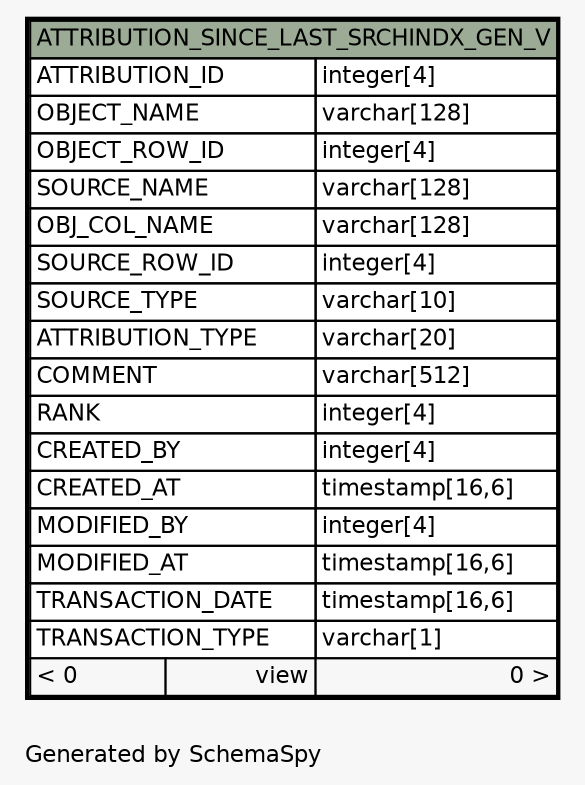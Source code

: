 // dot 2.38.0 on Windows 10 10.0
// SchemaSpy rev Unknown
digraph "oneDegreeRelationshipsDiagram" {
  graph [
    rankdir="RL"
    bgcolor="#f7f7f7"
    label="\nGenerated by SchemaSpy"
    labeljust="l"
    nodesep="0.18"
    ranksep="0.46"
    fontname="Helvetica"
    fontsize="11"
  ];
  node [
    fontname="Helvetica"
    fontsize="11"
    shape="plaintext"
  ];
  edge [
    arrowsize="0.8"
  ];
  "ATTRIBUTION_SINCE_LAST_SRCHINDX_GEN_V" [
    label=<
    <TABLE BORDER="2" CELLBORDER="1" CELLSPACING="0" BGCOLOR="#ffffff">
      <TR><TD COLSPAN="3" BGCOLOR="#9bab96" ALIGN="CENTER">ATTRIBUTION_SINCE_LAST_SRCHINDX_GEN_V</TD></TR>
      <TR><TD PORT="ATTRIBUTION_ID" COLSPAN="2" ALIGN="LEFT">ATTRIBUTION_ID</TD><TD PORT="ATTRIBUTION_ID.type" ALIGN="LEFT">integer[4]</TD></TR>
      <TR><TD PORT="OBJECT_NAME" COLSPAN="2" ALIGN="LEFT">OBJECT_NAME</TD><TD PORT="OBJECT_NAME.type" ALIGN="LEFT">varchar[128]</TD></TR>
      <TR><TD PORT="OBJECT_ROW_ID" COLSPAN="2" ALIGN="LEFT">OBJECT_ROW_ID</TD><TD PORT="OBJECT_ROW_ID.type" ALIGN="LEFT">integer[4]</TD></TR>
      <TR><TD PORT="SOURCE_NAME" COLSPAN="2" ALIGN="LEFT">SOURCE_NAME</TD><TD PORT="SOURCE_NAME.type" ALIGN="LEFT">varchar[128]</TD></TR>
      <TR><TD PORT="OBJ_COL_NAME" COLSPAN="2" ALIGN="LEFT">OBJ_COL_NAME</TD><TD PORT="OBJ_COL_NAME.type" ALIGN="LEFT">varchar[128]</TD></TR>
      <TR><TD PORT="SOURCE_ROW_ID" COLSPAN="2" ALIGN="LEFT">SOURCE_ROW_ID</TD><TD PORT="SOURCE_ROW_ID.type" ALIGN="LEFT">integer[4]</TD></TR>
      <TR><TD PORT="SOURCE_TYPE" COLSPAN="2" ALIGN="LEFT">SOURCE_TYPE</TD><TD PORT="SOURCE_TYPE.type" ALIGN="LEFT">varchar[10]</TD></TR>
      <TR><TD PORT="ATTRIBUTION_TYPE" COLSPAN="2" ALIGN="LEFT">ATTRIBUTION_TYPE</TD><TD PORT="ATTRIBUTION_TYPE.type" ALIGN="LEFT">varchar[20]</TD></TR>
      <TR><TD PORT="COMMENT" COLSPAN="2" ALIGN="LEFT">COMMENT</TD><TD PORT="COMMENT.type" ALIGN="LEFT">varchar[512]</TD></TR>
      <TR><TD PORT="RANK" COLSPAN="2" ALIGN="LEFT">RANK</TD><TD PORT="RANK.type" ALIGN="LEFT">integer[4]</TD></TR>
      <TR><TD PORT="CREATED_BY" COLSPAN="2" ALIGN="LEFT">CREATED_BY</TD><TD PORT="CREATED_BY.type" ALIGN="LEFT">integer[4]</TD></TR>
      <TR><TD PORT="CREATED_AT" COLSPAN="2" ALIGN="LEFT">CREATED_AT</TD><TD PORT="CREATED_AT.type" ALIGN="LEFT">timestamp[16,6]</TD></TR>
      <TR><TD PORT="MODIFIED_BY" COLSPAN="2" ALIGN="LEFT">MODIFIED_BY</TD><TD PORT="MODIFIED_BY.type" ALIGN="LEFT">integer[4]</TD></TR>
      <TR><TD PORT="MODIFIED_AT" COLSPAN="2" ALIGN="LEFT">MODIFIED_AT</TD><TD PORT="MODIFIED_AT.type" ALIGN="LEFT">timestamp[16,6]</TD></TR>
      <TR><TD PORT="TRANSACTION_DATE" COLSPAN="2" ALIGN="LEFT">TRANSACTION_DATE</TD><TD PORT="TRANSACTION_DATE.type" ALIGN="LEFT">timestamp[16,6]</TD></TR>
      <TR><TD PORT="TRANSACTION_TYPE" COLSPAN="2" ALIGN="LEFT">TRANSACTION_TYPE</TD><TD PORT="TRANSACTION_TYPE.type" ALIGN="LEFT">varchar[1]</TD></TR>
      <TR><TD ALIGN="LEFT" BGCOLOR="#f7f7f7">&lt; 0</TD><TD ALIGN="RIGHT" BGCOLOR="#f7f7f7">view</TD><TD ALIGN="RIGHT" BGCOLOR="#f7f7f7">0 &gt;</TD></TR>
    </TABLE>>
    URL="ATTRIBUTION_SINCE_LAST_SRCHINDX_GEN_V.html"
    tooltip="ATTRIBUTION_SINCE_LAST_SRCHINDX_GEN_V"
  ];
}
